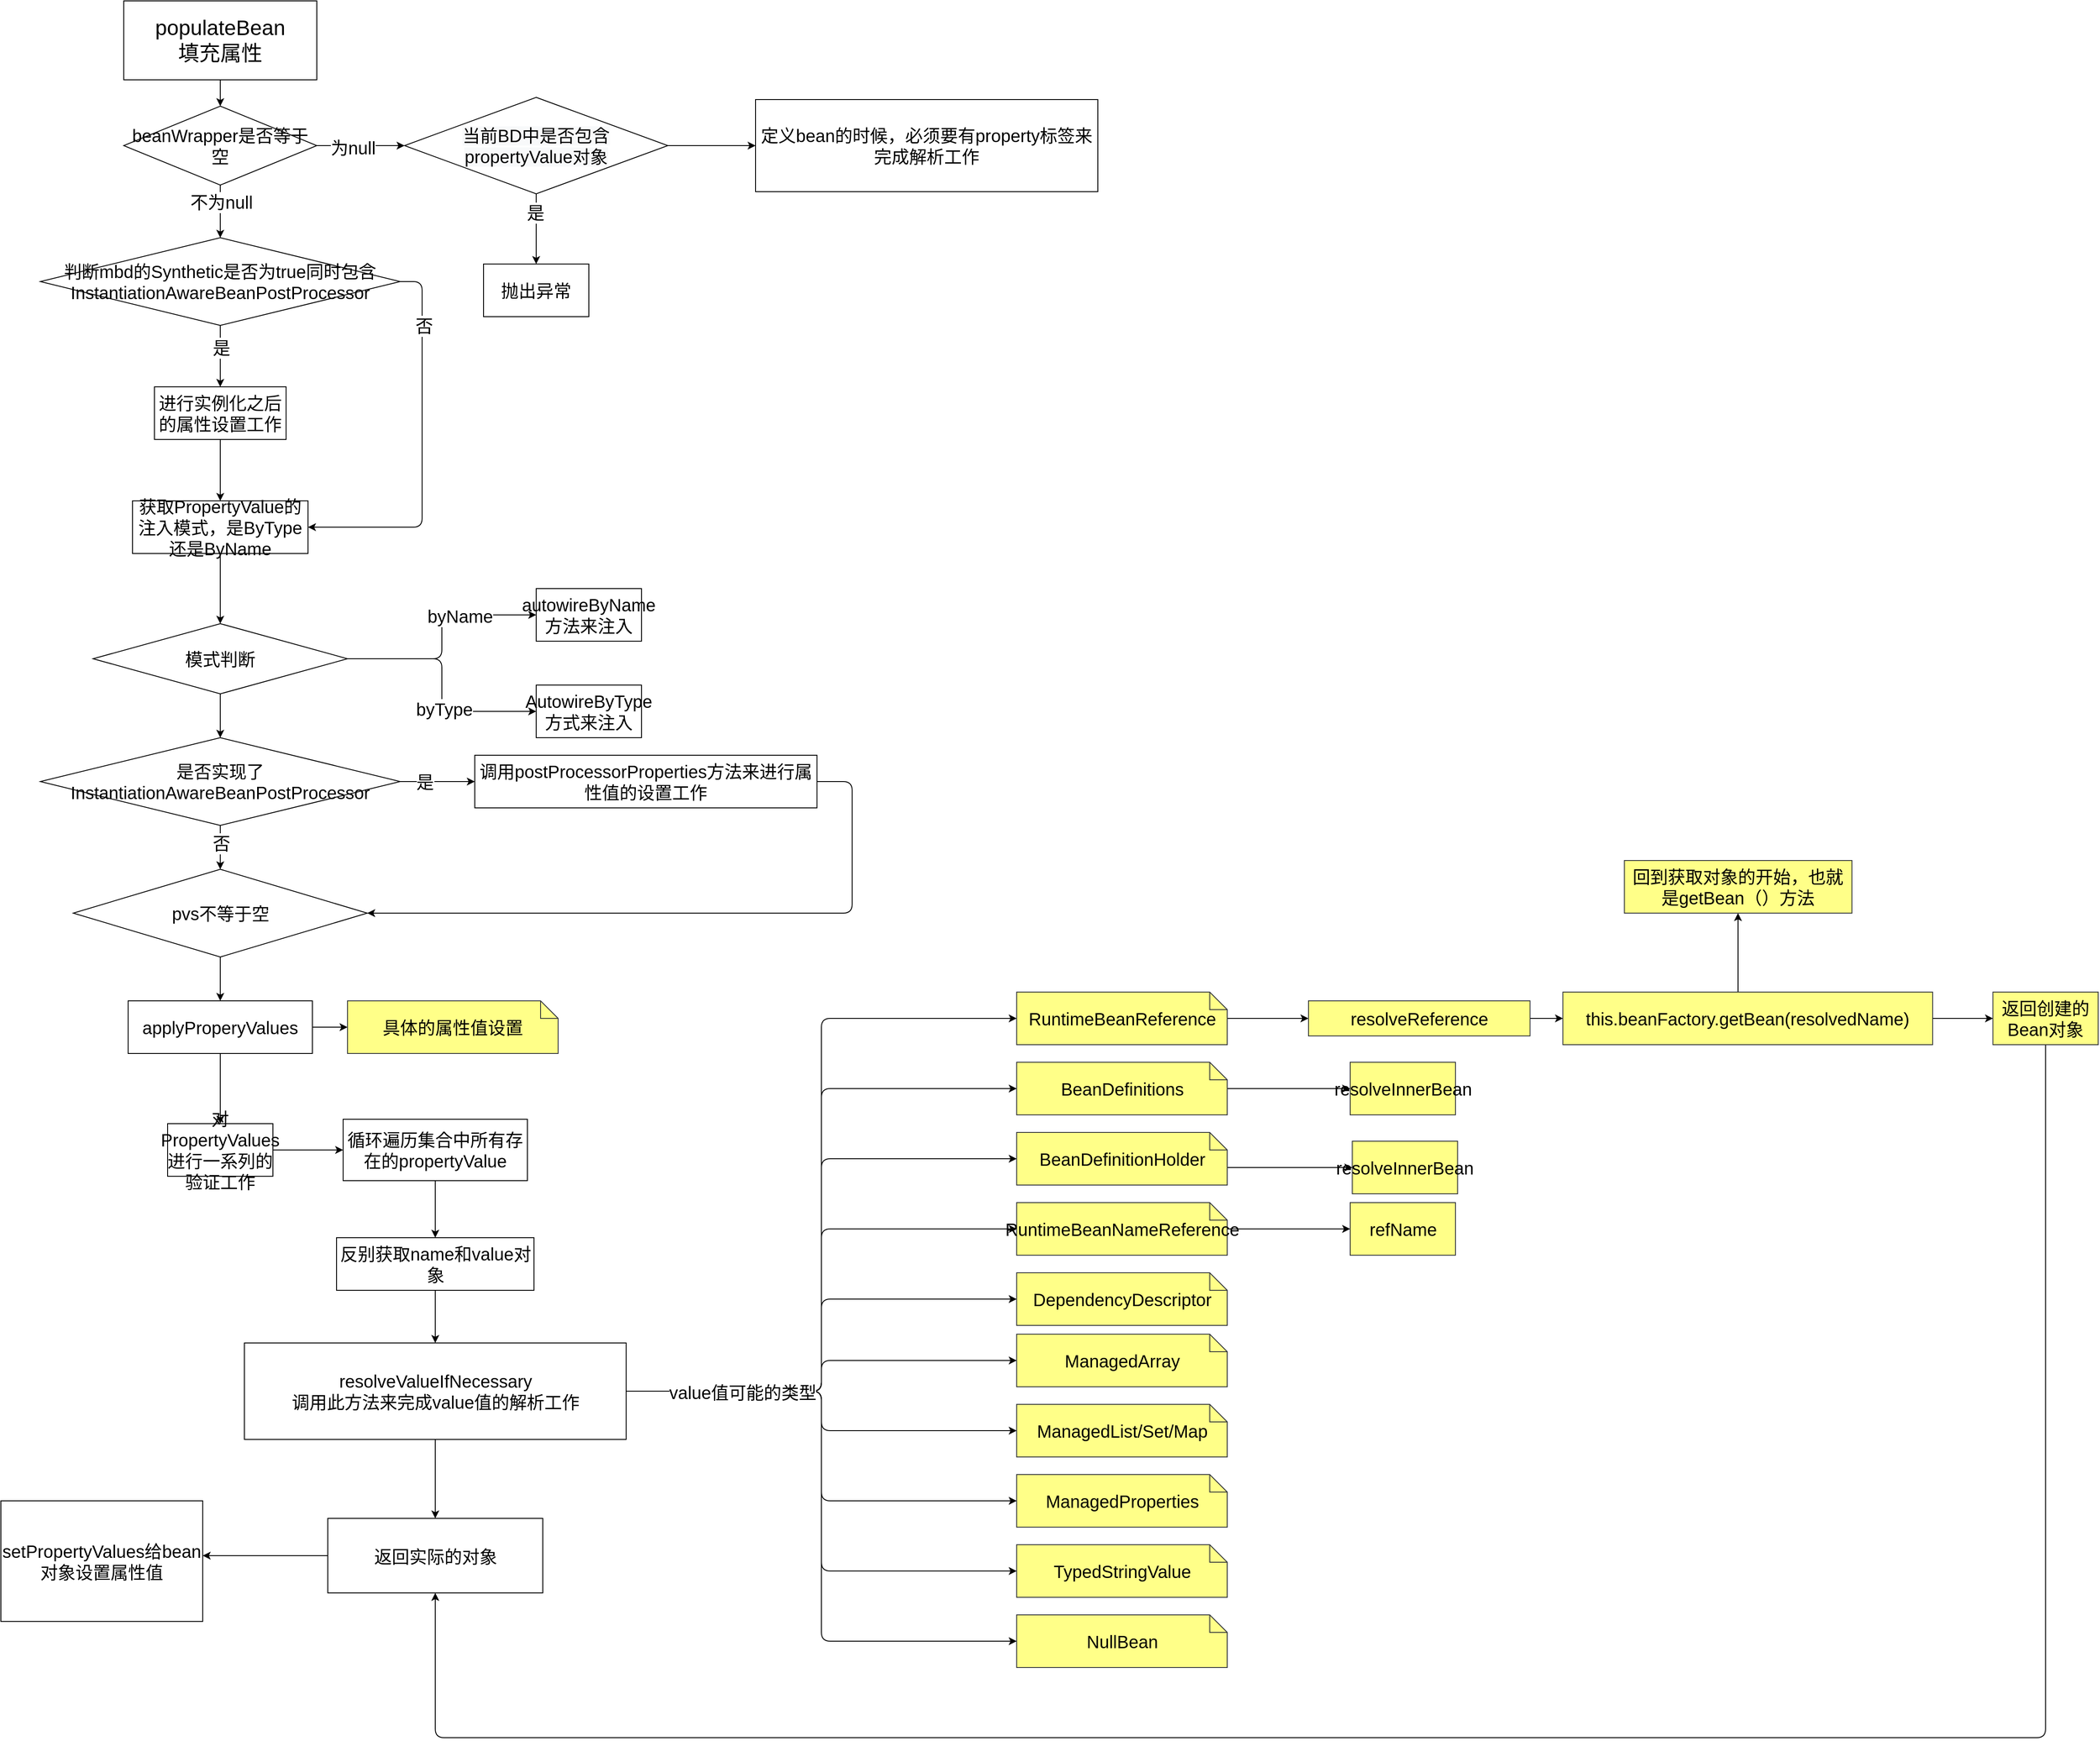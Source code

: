 <mxfile>
    <diagram id="-OYodvtU612ZM6xwr-c4" name="Page-1">
        <mxGraphModel dx="2447" dy="1643" grid="1" gridSize="10" guides="1" tooltips="1" connect="1" arrows="1" fold="1" page="1" pageScale="1" pageWidth="10000000" pageHeight="10000000" math="0" shadow="0">
            <root>
                <mxCell id="0"/>
                <mxCell id="1" parent="0"/>
                <mxCell id="6" value="" style="edgeStyle=none;html=1;fontSize=24;" edge="1" parent="1" source="2" target="5">
                    <mxGeometry relative="1" as="geometry"/>
                </mxCell>
                <mxCell id="2" value="&lt;font style=&quot;font-size: 24px&quot;&gt;populateBean&lt;br&gt;填充属性&lt;/font&gt;" style="whiteSpace=wrap;html=1;" vertex="1" parent="1">
                    <mxGeometry x="150" y="320" width="220" height="90" as="geometry"/>
                </mxCell>
                <mxCell id="8" value="" style="edgeStyle=none;html=1;fontSize=20;entryX=0;entryY=0.5;entryDx=0;entryDy=0;" edge="1" parent="1" source="5" target="16">
                    <mxGeometry relative="1" as="geometry">
                        <mxPoint x="490" y="485" as="targetPoint"/>
                    </mxGeometry>
                </mxCell>
                <mxCell id="9" value="为null" style="edgeLabel;html=1;align=center;verticalAlign=middle;resizable=0;points=[];fontSize=20;" vertex="1" connectable="0" parent="8">
                    <mxGeometry x="-0.183" y="-2" relative="1" as="geometry">
                        <mxPoint as="offset"/>
                    </mxGeometry>
                </mxCell>
                <mxCell id="11" value="" style="edgeStyle=none;html=1;fontSize=20;entryX=0.5;entryY=0;entryDx=0;entryDy=0;" edge="1" parent="1" source="5" target="22">
                    <mxGeometry relative="1" as="geometry">
                        <mxPoint x="260" y="610" as="targetPoint"/>
                    </mxGeometry>
                </mxCell>
                <mxCell id="12" value="不为null" style="edgeLabel;html=1;align=center;verticalAlign=middle;resizable=0;points=[];fontSize=20;" vertex="1" connectable="0" parent="11">
                    <mxGeometry x="-0.368" y="1" relative="1" as="geometry">
                        <mxPoint as="offset"/>
                    </mxGeometry>
                </mxCell>
                <mxCell id="5" value="&lt;font style=&quot;font-size: 20px&quot;&gt;beanWrapper是否等于空&lt;/font&gt;" style="rhombus;whiteSpace=wrap;html=1;" vertex="1" parent="1">
                    <mxGeometry x="150" y="440" width="220" height="90" as="geometry"/>
                </mxCell>
                <mxCell id="14" value="" style="edgeStyle=none;html=1;fontSize=20;" edge="1" parent="1" source="16" target="13">
                    <mxGeometry relative="1" as="geometry">
                        <mxPoint x="830" y="485" as="sourcePoint"/>
                    </mxGeometry>
                </mxCell>
                <mxCell id="13" value="&lt;font style=&quot;font-size: 20px&quot;&gt;定义bean的时候，必须要有property标签来完成解析工作&lt;/font&gt;" style="whiteSpace=wrap;html=1;" vertex="1" parent="1">
                    <mxGeometry x="870" y="432.5" width="390" height="105" as="geometry"/>
                </mxCell>
                <mxCell id="18" value="" style="edgeStyle=none;html=1;fontSize=20;" edge="1" parent="1" source="16" target="17">
                    <mxGeometry relative="1" as="geometry"/>
                </mxCell>
                <mxCell id="21" value="是" style="edgeLabel;html=1;align=center;verticalAlign=middle;resizable=0;points=[];fontSize=20;" vertex="1" connectable="0" parent="18">
                    <mxGeometry x="-0.475" y="-1" relative="1" as="geometry">
                        <mxPoint as="offset"/>
                    </mxGeometry>
                </mxCell>
                <mxCell id="16" value="&#10;&#10;&lt;span style=&quot;color: rgb(0, 0, 0); font-family: helvetica; font-size: 20px; font-style: normal; font-weight: 400; letter-spacing: normal; text-align: center; text-indent: 0px; text-transform: none; word-spacing: 0px; background-color: rgb(248, 249, 250); display: inline; float: none;&quot;&gt;当前BD中是否包含&lt;/span&gt;&lt;br style=&quot;color: rgb(0, 0, 0); font-family: helvetica; font-size: 20px; font-style: normal; font-weight: 400; letter-spacing: normal; text-align: center; text-indent: 0px; text-transform: none; word-spacing: 0px; background-color: rgb(248, 249, 250);&quot;&gt;&lt;span style=&quot;color: rgb(0, 0, 0); font-family: helvetica; font-size: 20px; font-style: normal; font-weight: 400; letter-spacing: normal; text-align: center; text-indent: 0px; text-transform: none; word-spacing: 0px; background-color: rgb(248, 249, 250); display: inline; float: none;&quot;&gt;propertyValue对象&lt;/span&gt;&#10;&#10;" style="rhombus;whiteSpace=wrap;html=1;fontSize=20;" vertex="1" parent="1">
                    <mxGeometry x="470" y="430" width="300" height="110" as="geometry"/>
                </mxCell>
                <mxCell id="17" value="抛出异常" style="whiteSpace=wrap;html=1;fontSize=20;" vertex="1" parent="1">
                    <mxGeometry x="560" y="620" width="120" height="60" as="geometry"/>
                </mxCell>
                <mxCell id="24" value="" style="edgeStyle=none;html=1;fontSize=20;" edge="1" parent="1" source="22" target="23">
                    <mxGeometry relative="1" as="geometry"/>
                </mxCell>
                <mxCell id="25" value="是" style="edgeLabel;html=1;align=center;verticalAlign=middle;resizable=0;points=[];fontSize=20;" vertex="1" connectable="0" parent="24">
                    <mxGeometry x="-0.3" y="1" relative="1" as="geometry">
                        <mxPoint as="offset"/>
                    </mxGeometry>
                </mxCell>
                <mxCell id="29" style="edgeStyle=elbowEdgeStyle;html=1;exitX=1;exitY=0.5;exitDx=0;exitDy=0;entryX=1;entryY=0.5;entryDx=0;entryDy=0;fontSize=20;" edge="1" parent="1" source="22" target="26">
                    <mxGeometry relative="1" as="geometry">
                        <Array as="points">
                            <mxPoint x="490" y="780"/>
                        </Array>
                    </mxGeometry>
                </mxCell>
                <mxCell id="30" value="否" style="edgeLabel;html=1;align=center;verticalAlign=middle;resizable=0;points=[];fontSize=20;" vertex="1" connectable="0" parent="29">
                    <mxGeometry x="-0.658" y="2" relative="1" as="geometry">
                        <mxPoint as="offset"/>
                    </mxGeometry>
                </mxCell>
                <mxCell id="22" value="判断mbd的Synthetic是否为true同时包含InstantiationAwareBeanPostProcessor" style="rhombus;whiteSpace=wrap;html=1;fontSize=20;" vertex="1" parent="1">
                    <mxGeometry x="55" y="590" width="410" height="100" as="geometry"/>
                </mxCell>
                <mxCell id="27" value="" style="edgeStyle=none;html=1;fontSize=20;" edge="1" parent="1" source="23" target="26">
                    <mxGeometry relative="1" as="geometry"/>
                </mxCell>
                <mxCell id="23" value="进行实例化之后的属性设置工作" style="whiteSpace=wrap;html=1;fontSize=20;" vertex="1" parent="1">
                    <mxGeometry x="185" y="760" width="150" height="60" as="geometry"/>
                </mxCell>
                <mxCell id="32" value="" style="edgeStyle=elbowEdgeStyle;html=1;fontSize=20;" edge="1" parent="1" source="26" target="31">
                    <mxGeometry relative="1" as="geometry"/>
                </mxCell>
                <mxCell id="26" value="获取PropertyValue的注入模式，是ByType还是ByName" style="whiteSpace=wrap;html=1;fontSize=20;" vertex="1" parent="1">
                    <mxGeometry x="160" y="890" width="200" height="60" as="geometry"/>
                </mxCell>
                <mxCell id="34" value="" style="edgeStyle=elbowEdgeStyle;html=1;fontSize=20;" edge="1" parent="1" source="31" target="33">
                    <mxGeometry relative="1" as="geometry"/>
                </mxCell>
                <mxCell id="35" value="byName" style="edgeLabel;html=1;align=center;verticalAlign=middle;resizable=0;points=[];fontSize=20;" vertex="1" connectable="0" parent="34">
                    <mxGeometry x="0.345" y="-1" relative="1" as="geometry">
                        <mxPoint as="offset"/>
                    </mxGeometry>
                </mxCell>
                <mxCell id="36" style="edgeStyle=elbowEdgeStyle;html=1;exitX=1;exitY=0.5;exitDx=0;exitDy=0;fontSize=20;entryX=0;entryY=0.5;entryDx=0;entryDy=0;" edge="1" parent="1" source="31" target="37">
                    <mxGeometry relative="1" as="geometry">
                        <mxPoint x="620" y="1180" as="targetPoint"/>
                    </mxGeometry>
                </mxCell>
                <mxCell id="38" value="byType" style="edgeLabel;html=1;align=center;verticalAlign=middle;resizable=0;points=[];fontSize=20;" vertex="1" connectable="0" parent="36">
                    <mxGeometry x="0.194" y="2" relative="1" as="geometry">
                        <mxPoint as="offset"/>
                    </mxGeometry>
                </mxCell>
                <mxCell id="40" style="edgeStyle=elbowEdgeStyle;html=1;exitX=0.5;exitY=1;exitDx=0;exitDy=0;entryX=0.5;entryY=0;entryDx=0;entryDy=0;fontSize=20;" edge="1" parent="1" source="31" target="39">
                    <mxGeometry relative="1" as="geometry"/>
                </mxCell>
                <mxCell id="31" value="模式判断" style="rhombus;whiteSpace=wrap;html=1;fontSize=20;" vertex="1" parent="1">
                    <mxGeometry x="115" y="1030" width="290" height="80" as="geometry"/>
                </mxCell>
                <mxCell id="33" value="autowireByName方法来注入" style="whiteSpace=wrap;html=1;fontSize=20;" vertex="1" parent="1">
                    <mxGeometry x="620" y="990" width="120" height="60" as="geometry"/>
                </mxCell>
                <mxCell id="37" value="AutowireByType方式来注入" style="whiteSpace=wrap;html=1;fontSize=20;" vertex="1" parent="1">
                    <mxGeometry x="620" y="1100" width="120" height="60" as="geometry"/>
                </mxCell>
                <mxCell id="42" value="" style="edgeStyle=elbowEdgeStyle;html=1;fontSize=20;" edge="1" parent="1" source="39" target="41">
                    <mxGeometry relative="1" as="geometry"/>
                </mxCell>
                <mxCell id="43" value="是" style="edgeLabel;html=1;align=center;verticalAlign=middle;resizable=0;points=[];fontSize=20;" vertex="1" connectable="0" parent="42">
                    <mxGeometry x="-0.341" relative="1" as="geometry">
                        <mxPoint as="offset"/>
                    </mxGeometry>
                </mxCell>
                <mxCell id="45" value="" style="edgeStyle=elbowEdgeStyle;html=1;fontSize=20;entryX=0.5;entryY=0;entryDx=0;entryDy=0;" edge="1" parent="1" source="39" target="48">
                    <mxGeometry relative="1" as="geometry">
                        <mxPoint x="260" y="1360" as="targetPoint"/>
                    </mxGeometry>
                </mxCell>
                <mxCell id="46" value="否" style="edgeLabel;html=1;align=center;verticalAlign=middle;resizable=0;points=[];fontSize=20;" vertex="1" connectable="0" parent="45">
                    <mxGeometry x="-0.2" y="1" relative="1" as="geometry">
                        <mxPoint as="offset"/>
                    </mxGeometry>
                </mxCell>
                <mxCell id="39" value="是否实现了InstantiationAwareBeanPostProcessor" style="rhombus;whiteSpace=wrap;html=1;fontSize=20;" vertex="1" parent="1">
                    <mxGeometry x="55" y="1160" width="410" height="100" as="geometry"/>
                </mxCell>
                <mxCell id="47" style="edgeStyle=elbowEdgeStyle;html=1;exitX=1;exitY=0.5;exitDx=0;exitDy=0;fontSize=20;entryX=1;entryY=0.5;entryDx=0;entryDy=0;" edge="1" parent="1" source="41" target="48">
                    <mxGeometry relative="1" as="geometry">
                        <mxPoint x="320" y="1390" as="targetPoint"/>
                        <Array as="points">
                            <mxPoint x="980" y="1270"/>
                            <mxPoint x="1180" y="1600"/>
                            <mxPoint x="1030" y="1290"/>
                        </Array>
                    </mxGeometry>
                </mxCell>
                <mxCell id="41" value="调用postProcessorProperties方法来进行属性值的设置工作" style="whiteSpace=wrap;html=1;fontSize=20;" vertex="1" parent="1">
                    <mxGeometry x="550" y="1180" width="390" height="60" as="geometry"/>
                </mxCell>
                <mxCell id="50" value="" style="edgeStyle=elbowEdgeStyle;html=1;fontSize=20;" edge="1" parent="1" source="48" target="49">
                    <mxGeometry relative="1" as="geometry"/>
                </mxCell>
                <mxCell id="48" value="pvs不等于空" style="rhombus;whiteSpace=wrap;html=1;fontSize=20;" vertex="1" parent="1">
                    <mxGeometry x="92.5" y="1310" width="335" height="100" as="geometry"/>
                </mxCell>
                <mxCell id="55" style="edgeStyle=elbowEdgeStyle;html=1;exitX=1;exitY=0.5;exitDx=0;exitDy=0;fontSize=20;" edge="1" parent="1" source="49" target="54">
                    <mxGeometry relative="1" as="geometry"/>
                </mxCell>
                <mxCell id="57" value="" style="edgeStyle=elbowEdgeStyle;html=1;fontSize=20;" edge="1" parent="1" source="49" target="56">
                    <mxGeometry relative="1" as="geometry"/>
                </mxCell>
                <mxCell id="49" value="applyProperyValues" style="whiteSpace=wrap;html=1;fontSize=20;" vertex="1" parent="1">
                    <mxGeometry x="155" y="1460" width="210" height="60" as="geometry"/>
                </mxCell>
                <mxCell id="54" value="具体的属性值设置" style="shape=note;size=20;whiteSpace=wrap;html=1;fontSize=20;fillColor=#ffff88;strokeColor=#36393d;" vertex="1" parent="1">
                    <mxGeometry x="405" y="1460" width="240" height="60" as="geometry"/>
                </mxCell>
                <mxCell id="59" value="" style="edgeStyle=elbowEdgeStyle;html=1;fontSize=20;" edge="1" parent="1" source="56" target="58">
                    <mxGeometry relative="1" as="geometry"/>
                </mxCell>
                <mxCell id="56" value="对PropertyValues进行一系列的验证工作" style="whiteSpace=wrap;html=1;fontSize=20;" vertex="1" parent="1">
                    <mxGeometry x="200" y="1600" width="120" height="60" as="geometry"/>
                </mxCell>
                <mxCell id="61" value="" style="edgeStyle=elbowEdgeStyle;html=1;fontSize=20;" edge="1" parent="1" source="58" target="60">
                    <mxGeometry relative="1" as="geometry"/>
                </mxCell>
                <mxCell id="58" value="循环遍历集合中所有存在的propertyValue" style="whiteSpace=wrap;html=1;fontSize=20;" vertex="1" parent="1">
                    <mxGeometry x="400" y="1595" width="210" height="70" as="geometry"/>
                </mxCell>
                <mxCell id="63" value="" style="edgeStyle=elbowEdgeStyle;html=1;fontSize=20;" edge="1" parent="1" source="60" target="62">
                    <mxGeometry relative="1" as="geometry"/>
                </mxCell>
                <mxCell id="60" value="反别获取name和value对象" style="whiteSpace=wrap;html=1;fontSize=20;" vertex="1" parent="1">
                    <mxGeometry x="392.5" y="1730" width="225" height="60" as="geometry"/>
                </mxCell>
                <mxCell id="65" value="" style="edgeStyle=elbowEdgeStyle;html=1;fontSize=20;" edge="1" parent="1" source="62" target="64">
                    <mxGeometry relative="1" as="geometry"/>
                </mxCell>
                <mxCell id="68" style="edgeStyle=elbowEdgeStyle;html=1;exitX=1;exitY=0.5;exitDx=0;exitDy=0;fontSize=20;" edge="1" parent="1" source="62" target="67">
                    <mxGeometry relative="1" as="geometry"/>
                </mxCell>
                <mxCell id="70" style="edgeStyle=elbowEdgeStyle;html=1;exitX=1;exitY=0.5;exitDx=0;exitDy=0;fontSize=20;" edge="1" parent="1" source="62" target="69">
                    <mxGeometry relative="1" as="geometry"/>
                </mxCell>
                <mxCell id="71" style="edgeStyle=elbowEdgeStyle;html=1;exitX=1;exitY=0.5;exitDx=0;exitDy=0;fontSize=20;entryX=0;entryY=0.5;entryDx=0;entryDy=0;entryPerimeter=0;" edge="1" parent="1" source="62" target="72">
                    <mxGeometry relative="1" as="geometry">
                        <mxPoint x="900" y="2090" as="targetPoint"/>
                    </mxGeometry>
                </mxCell>
                <mxCell id="81" style="edgeStyle=elbowEdgeStyle;html=1;exitX=1;exitY=0.5;exitDx=0;exitDy=0;entryX=0;entryY=0.5;entryDx=0;entryDy=0;entryPerimeter=0;fontSize=20;" edge="1" parent="1" source="62" target="74">
                    <mxGeometry relative="1" as="geometry"/>
                </mxCell>
                <mxCell id="82" style="edgeStyle=elbowEdgeStyle;html=1;exitX=1;exitY=0.5;exitDx=0;exitDy=0;fontSize=20;" edge="1" parent="1" source="62" target="73">
                    <mxGeometry relative="1" as="geometry"/>
                </mxCell>
                <mxCell id="83" style="edgeStyle=elbowEdgeStyle;html=1;exitX=1;exitY=0.5;exitDx=0;exitDy=0;fontSize=20;" edge="1" parent="1" source="62" target="75">
                    <mxGeometry relative="1" as="geometry"/>
                </mxCell>
                <mxCell id="84" style="edgeStyle=elbowEdgeStyle;html=1;exitX=1;exitY=0.5;exitDx=0;exitDy=0;entryX=0;entryY=0.5;entryDx=0;entryDy=0;entryPerimeter=0;fontSize=20;" edge="1" parent="1" source="62" target="76">
                    <mxGeometry relative="1" as="geometry"/>
                </mxCell>
                <mxCell id="85" style="edgeStyle=elbowEdgeStyle;html=1;exitX=1;exitY=0.5;exitDx=0;exitDy=0;fontSize=20;" edge="1" parent="1" source="62" target="78">
                    <mxGeometry relative="1" as="geometry"/>
                </mxCell>
                <mxCell id="86" style="edgeStyle=elbowEdgeStyle;html=1;exitX=1;exitY=0.5;exitDx=0;exitDy=0;fontSize=20;" edge="1" parent="1" source="62" target="79">
                    <mxGeometry relative="1" as="geometry"/>
                </mxCell>
                <mxCell id="87" style="edgeStyle=elbowEdgeStyle;html=1;exitX=1;exitY=0.5;exitDx=0;exitDy=0;fontSize=20;" edge="1" parent="1" source="62" target="80">
                    <mxGeometry relative="1" as="geometry"/>
                </mxCell>
                <mxCell id="89" value="value值可能的类型" style="edgeLabel;html=1;align=center;verticalAlign=middle;resizable=0;points=[];fontSize=20;" vertex="1" connectable="0" parent="87">
                    <mxGeometry x="-0.637" y="-1" relative="1" as="geometry">
                        <mxPoint as="offset"/>
                    </mxGeometry>
                </mxCell>
                <mxCell id="62" value="resolveValueIfNecessary&lt;br&gt;调用此方法来完成value值的解析工作" style="whiteSpace=wrap;html=1;fontSize=20;" vertex="1" parent="1">
                    <mxGeometry x="287.5" y="1850" width="435" height="110" as="geometry"/>
                </mxCell>
                <mxCell id="106" value="" style="edgeStyle=elbowEdgeStyle;elbow=vertical;html=1;fontSize=20;" edge="1" parent="1" source="64" target="105">
                    <mxGeometry relative="1" as="geometry"/>
                </mxCell>
                <mxCell id="64" value="返回实际的对象" style="whiteSpace=wrap;html=1;fontSize=20;" vertex="1" parent="1">
                    <mxGeometry x="382.5" y="2050" width="245" height="85" as="geometry"/>
                </mxCell>
                <mxCell id="91" value="" style="edgeStyle=elbowEdgeStyle;html=1;fontSize=20;" edge="1" parent="1" source="67" target="90">
                    <mxGeometry relative="1" as="geometry"/>
                </mxCell>
                <mxCell id="67" value="RuntimeBeanReference" style="shape=note;size=20;whiteSpace=wrap;html=1;fontSize=20;fillColor=#ffff88;strokeColor=#36393d;" vertex="1" parent="1">
                    <mxGeometry x="1167.5" y="1450" width="240" height="60" as="geometry"/>
                </mxCell>
                <mxCell id="99" value="" style="edgeStyle=elbowEdgeStyle;html=1;fontSize=20;" edge="1" parent="1" source="69" target="98">
                    <mxGeometry relative="1" as="geometry"/>
                </mxCell>
                <mxCell id="69" value="BeanDefinitions" style="shape=note;size=20;whiteSpace=wrap;html=1;fontSize=20;fillColor=#ffff88;strokeColor=#36393d;" vertex="1" parent="1">
                    <mxGeometry x="1167.5" y="1530" width="240" height="60" as="geometry"/>
                </mxCell>
                <mxCell id="101" style="edgeStyle=elbowEdgeStyle;html=1;exitX=0;exitY=0;exitDx=240;exitDy=40;exitPerimeter=0;fontSize=20;" edge="1" parent="1" source="72" target="100">
                    <mxGeometry relative="1" as="geometry"/>
                </mxCell>
                <mxCell id="72" value="BeanDefinitionHolder" style="shape=note;size=20;whiteSpace=wrap;html=1;fontSize=20;fillColor=#ffff88;strokeColor=#36393d;" vertex="1" parent="1">
                    <mxGeometry x="1167.5" y="1610" width="240" height="60" as="geometry"/>
                </mxCell>
                <mxCell id="73" value="DependencyDescriptor" style="shape=note;size=20;whiteSpace=wrap;html=1;fontSize=20;fillColor=#ffff88;strokeColor=#36393d;" vertex="1" parent="1">
                    <mxGeometry x="1167.5" y="1770" width="240" height="60" as="geometry"/>
                </mxCell>
                <mxCell id="103" value="" style="edgeStyle=elbowEdgeStyle;html=1;fontSize=20;" edge="1" parent="1" source="74" target="102">
                    <mxGeometry relative="1" as="geometry"/>
                </mxCell>
                <mxCell id="74" value="RuntimeBeanNameReference" style="shape=note;size=20;whiteSpace=wrap;html=1;fontSize=20;fillColor=#ffff88;strokeColor=#36393d;" vertex="1" parent="1">
                    <mxGeometry x="1167.5" y="1690" width="240" height="60" as="geometry"/>
                </mxCell>
                <mxCell id="75" value="ManagedArray" style="shape=note;size=20;whiteSpace=wrap;html=1;fontSize=20;fillColor=#ffff88;strokeColor=#36393d;" vertex="1" parent="1">
                    <mxGeometry x="1167.5" y="1840" width="240" height="60" as="geometry"/>
                </mxCell>
                <mxCell id="76" value="&lt;span&gt;ManagedList/Set/Map&lt;/span&gt;" style="shape=note;size=20;whiteSpace=wrap;html=1;fontSize=20;fillColor=#ffff88;strokeColor=#36393d;" vertex="1" parent="1">
                    <mxGeometry x="1167.5" y="1920" width="240" height="60" as="geometry"/>
                </mxCell>
                <mxCell id="78" value="&lt;span&gt;ManagedProperties&lt;/span&gt;" style="shape=note;size=20;whiteSpace=wrap;html=1;fontSize=20;fillColor=#ffff88;strokeColor=#36393d;" vertex="1" parent="1">
                    <mxGeometry x="1167.5" y="2000" width="240" height="60" as="geometry"/>
                </mxCell>
                <mxCell id="79" value="TypedStringValue" style="shape=note;size=20;whiteSpace=wrap;html=1;fontSize=20;fillColor=#ffff88;strokeColor=#36393d;" vertex="1" parent="1">
                    <mxGeometry x="1167.5" y="2080" width="240" height="60" as="geometry"/>
                </mxCell>
                <mxCell id="80" value="NullBean" style="shape=note;size=20;whiteSpace=wrap;html=1;fontSize=20;fillColor=#ffff88;strokeColor=#36393d;" vertex="1" parent="1">
                    <mxGeometry x="1167.5" y="2160" width="240" height="60" as="geometry"/>
                </mxCell>
                <mxCell id="93" value="" style="edgeStyle=elbowEdgeStyle;html=1;fontSize=20;" edge="1" parent="1" source="90" target="92">
                    <mxGeometry relative="1" as="geometry"/>
                </mxCell>
                <mxCell id="90" value="resolveReference" style="whiteSpace=wrap;html=1;fontSize=20;fillColor=#ffff88;strokeColor=#36393d;" vertex="1" parent="1">
                    <mxGeometry x="1500" y="1460" width="252.5" height="40" as="geometry"/>
                </mxCell>
                <mxCell id="95" value="" style="edgeStyle=elbowEdgeStyle;html=1;fontSize=20;" edge="1" parent="1" source="92" target="94">
                    <mxGeometry relative="1" as="geometry"/>
                </mxCell>
                <mxCell id="97" value="" style="edgeStyle=elbowEdgeStyle;html=1;fontSize=20;" edge="1" parent="1" source="92" target="96">
                    <mxGeometry relative="1" as="geometry"/>
                </mxCell>
                <mxCell id="92" value="this.beanFactory.getBean(resolvedName)" style="whiteSpace=wrap;html=1;fontSize=20;fillColor=#ffff88;strokeColor=#36393d;" vertex="1" parent="1">
                    <mxGeometry x="1790" y="1450" width="421.25" height="60" as="geometry"/>
                </mxCell>
                <mxCell id="94" value="回到获取对象的开始，也就是getBean（）方法" style="whiteSpace=wrap;html=1;fontSize=20;fillColor=#ffff88;strokeColor=#36393d;" vertex="1" parent="1">
                    <mxGeometry x="1860" y="1300" width="259.38" height="60" as="geometry"/>
                </mxCell>
                <mxCell id="104" style="edgeStyle=elbowEdgeStyle;html=1;exitX=0.5;exitY=1;exitDx=0;exitDy=0;fontSize=20;elbow=vertical;" edge="1" parent="1" source="96" target="64">
                    <mxGeometry relative="1" as="geometry">
                        <mxPoint x="505" y="2140" as="targetPoint"/>
                        <Array as="points">
                            <mxPoint x="1500" y="2300"/>
                        </Array>
                    </mxGeometry>
                </mxCell>
                <mxCell id="96" value="返回创建的Bean对象" style="whiteSpace=wrap;html=1;fontSize=20;fillColor=#ffff88;strokeColor=#36393d;" vertex="1" parent="1">
                    <mxGeometry x="2280.005" y="1450" width="120" height="60" as="geometry"/>
                </mxCell>
                <mxCell id="98" value="resolveInnerBean" style="whiteSpace=wrap;html=1;fontSize=20;fillColor=#ffff88;strokeColor=#36393d;" vertex="1" parent="1">
                    <mxGeometry x="1547.5" y="1530" width="120" height="60" as="geometry"/>
                </mxCell>
                <mxCell id="100" value="resolveInnerBean" style="whiteSpace=wrap;html=1;fontSize=20;fillColor=#ffff88;strokeColor=#36393d;" vertex="1" parent="1">
                    <mxGeometry x="1550" y="1620" width="120" height="60" as="geometry"/>
                </mxCell>
                <mxCell id="102" value="refName" style="whiteSpace=wrap;html=1;fontSize=20;fillColor=#ffff88;strokeColor=#36393d;" vertex="1" parent="1">
                    <mxGeometry x="1547.5" y="1690" width="120" height="60" as="geometry"/>
                </mxCell>
                <mxCell id="105" value="setPropertyValues给bean对象设置属性值" style="whiteSpace=wrap;html=1;fontSize=20;" vertex="1" parent="1">
                    <mxGeometry x="10" y="2030" width="230" height="137.5" as="geometry"/>
                </mxCell>
            </root>
        </mxGraphModel>
    </diagram>
</mxfile>